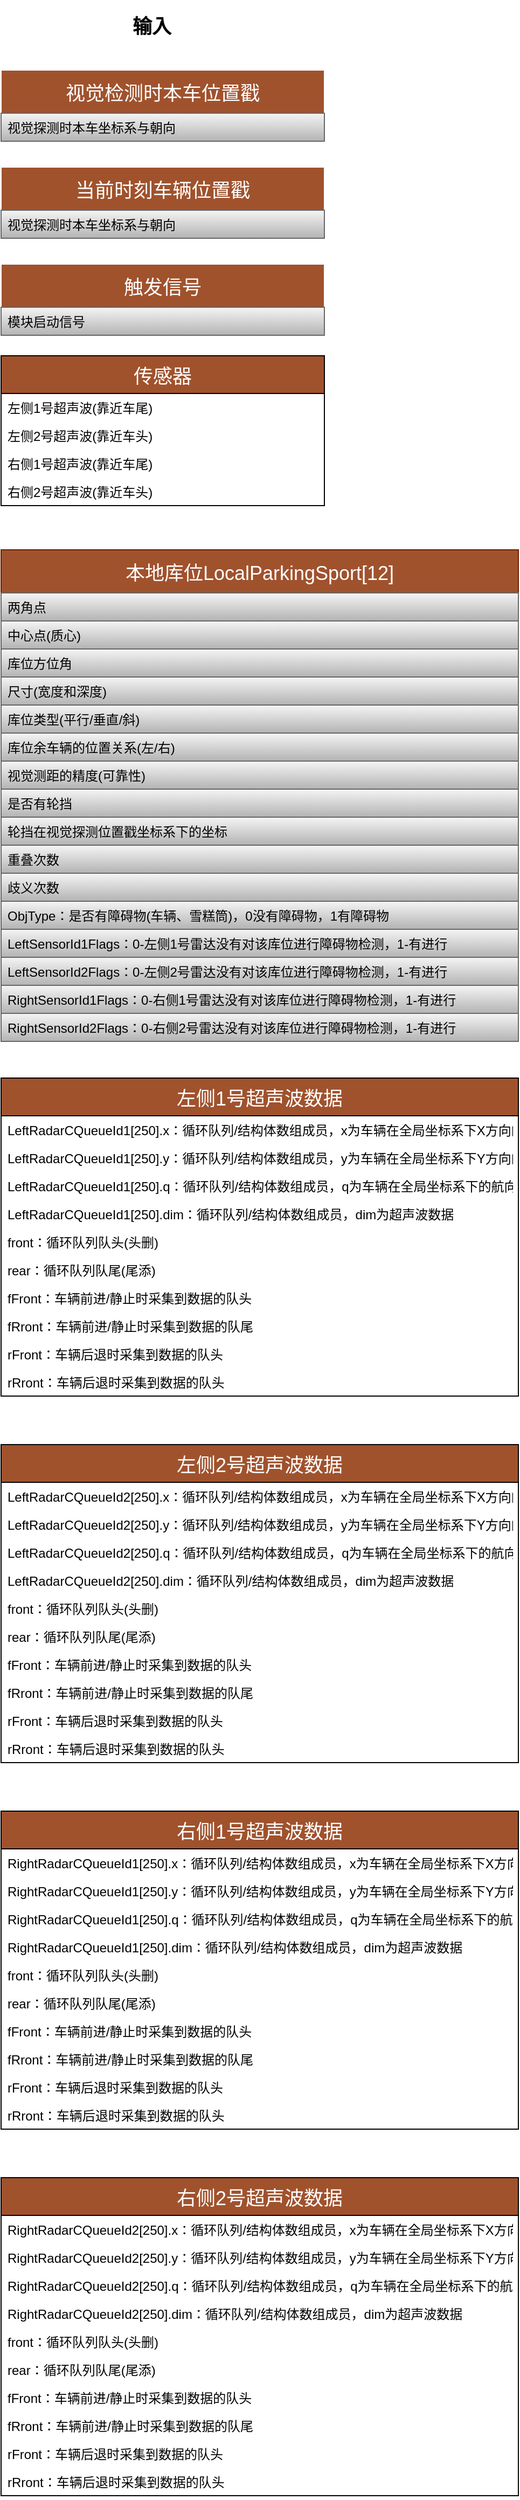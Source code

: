 <mxfile version="15.2.9" type="github">
  <diagram id="7hQzBCkBdU_H9w4rOh0N" name="第 1 页">
    <mxGraphModel dx="1409" dy="718" grid="1" gridSize="10" guides="1" tooltips="1" connect="1" arrows="1" fold="1" page="1" pageScale="1" pageWidth="5000" pageHeight="1000" math="0" shadow="0">
      <root>
        <mxCell id="0" />
        <mxCell id="1" parent="0" />
        <mxCell id="reUhdALE0_eWzsfr5-1L-2" value="左侧1号超声波数据" style="swimlane;fontStyle=0;childLayout=stackLayout;horizontal=1;startSize=35;horizontalStack=0;resizeParent=1;resizeParentMax=0;resizeLast=0;collapsible=1;marginBottom=0;fontSize=18;fillColor=#A0522D;fontColor=#FFFFFF;" vertex="1" parent="1">
          <mxGeometry x="320" y="1120" width="480" height="295" as="geometry" />
        </mxCell>
        <mxCell id="reUhdALE0_eWzsfr5-1L-3" value="LeftRadarCQueueId1[250].x：循环队列/结构体数组成员，x为车辆在全局坐标系下X方向的值" style="text;strokeColor=none;fillColor=none;align=left;verticalAlign=top;spacingLeft=4;spacingRight=4;overflow=hidden;rotatable=0;points=[[0,0.5],[1,0.5]];portConstraint=eastwest;" vertex="1" parent="reUhdALE0_eWzsfr5-1L-2">
          <mxGeometry y="35" width="480" height="26" as="geometry" />
        </mxCell>
        <mxCell id="reUhdALE0_eWzsfr5-1L-4" value="LeftRadarCQueueId1[250].y：循环队列/结构体数组成员，y为车辆在全局坐标系下Y方向的值" style="text;strokeColor=none;fillColor=none;align=left;verticalAlign=top;spacingLeft=4;spacingRight=4;overflow=hidden;rotatable=0;points=[[0,0.5],[1,0.5]];portConstraint=eastwest;" vertex="1" parent="reUhdALE0_eWzsfr5-1L-2">
          <mxGeometry y="61" width="480" height="26" as="geometry" />
        </mxCell>
        <mxCell id="reUhdALE0_eWzsfr5-1L-5" value="LeftRadarCQueueId1[250].q：循环队列/结构体数组成员，q为车辆在全局坐标系下的航向角" style="text;strokeColor=none;fillColor=none;align=left;verticalAlign=top;spacingLeft=4;spacingRight=4;overflow=hidden;rotatable=0;points=[[0,0.5],[1,0.5]];portConstraint=eastwest;" vertex="1" parent="reUhdALE0_eWzsfr5-1L-2">
          <mxGeometry y="87" width="480" height="26" as="geometry" />
        </mxCell>
        <mxCell id="reUhdALE0_eWzsfr5-1L-7" value="LeftRadarCQueueId1[250].dim：循环队列/结构体数组成员，dim为超声波数据" style="text;strokeColor=none;fillColor=none;align=left;verticalAlign=top;spacingLeft=4;spacingRight=4;overflow=hidden;rotatable=0;points=[[0,0.5],[1,0.5]];portConstraint=eastwest;" vertex="1" parent="reUhdALE0_eWzsfr5-1L-2">
          <mxGeometry y="113" width="480" height="26" as="geometry" />
        </mxCell>
        <mxCell id="reUhdALE0_eWzsfr5-1L-11" value="front：循环队列队头(头删)" style="text;strokeColor=none;fillColor=none;align=left;verticalAlign=top;spacingLeft=4;spacingRight=4;overflow=hidden;rotatable=0;points=[[0,0.5],[1,0.5]];portConstraint=eastwest;" vertex="1" parent="reUhdALE0_eWzsfr5-1L-2">
          <mxGeometry y="139" width="480" height="26" as="geometry" />
        </mxCell>
        <mxCell id="reUhdALE0_eWzsfr5-1L-10" value="rear：循环队列队尾(尾添)" style="text;strokeColor=none;fillColor=none;align=left;verticalAlign=top;spacingLeft=4;spacingRight=4;overflow=hidden;rotatable=0;points=[[0,0.5],[1,0.5]];portConstraint=eastwest;" vertex="1" parent="reUhdALE0_eWzsfr5-1L-2">
          <mxGeometry y="165" width="480" height="26" as="geometry" />
        </mxCell>
        <mxCell id="reUhdALE0_eWzsfr5-1L-9" value="fFront：车辆前进/静止时采集到数据的队头" style="text;strokeColor=none;fillColor=none;align=left;verticalAlign=top;spacingLeft=4;spacingRight=4;overflow=hidden;rotatable=0;points=[[0,0.5],[1,0.5]];portConstraint=eastwest;" vertex="1" parent="reUhdALE0_eWzsfr5-1L-2">
          <mxGeometry y="191" width="480" height="26" as="geometry" />
        </mxCell>
        <mxCell id="reUhdALE0_eWzsfr5-1L-12" value="fRront：车辆前进/静止时采集到数据的队尾" style="text;strokeColor=none;fillColor=none;align=left;verticalAlign=top;spacingLeft=4;spacingRight=4;overflow=hidden;rotatable=0;points=[[0,0.5],[1,0.5]];portConstraint=eastwest;" vertex="1" parent="reUhdALE0_eWzsfr5-1L-2">
          <mxGeometry y="217" width="480" height="26" as="geometry" />
        </mxCell>
        <mxCell id="reUhdALE0_eWzsfr5-1L-13" value="rFront：车辆后退时采集到数据的队头" style="text;strokeColor=none;fillColor=none;align=left;verticalAlign=top;spacingLeft=4;spacingRight=4;overflow=hidden;rotatable=0;points=[[0,0.5],[1,0.5]];portConstraint=eastwest;" vertex="1" parent="reUhdALE0_eWzsfr5-1L-2">
          <mxGeometry y="243" width="480" height="26" as="geometry" />
        </mxCell>
        <mxCell id="reUhdALE0_eWzsfr5-1L-8" value="rRront：车辆后退时采集到数据的队头" style="text;strokeColor=none;fillColor=none;align=left;verticalAlign=top;spacingLeft=4;spacingRight=4;overflow=hidden;rotatable=0;points=[[0,0.5],[1,0.5]];portConstraint=eastwest;" vertex="1" parent="reUhdALE0_eWzsfr5-1L-2">
          <mxGeometry y="269" width="480" height="26" as="geometry" />
        </mxCell>
        <mxCell id="reUhdALE0_eWzsfr5-1L-14" value="左侧2号超声波数据" style="swimlane;fontStyle=0;childLayout=stackLayout;horizontal=1;startSize=35;horizontalStack=0;resizeParent=1;resizeParentMax=0;resizeLast=0;collapsible=1;marginBottom=0;fontSize=18;fillColor=#A0522D;fontColor=#FFFFFF;" vertex="1" parent="1">
          <mxGeometry x="320" y="1460" width="480" height="295" as="geometry" />
        </mxCell>
        <mxCell id="reUhdALE0_eWzsfr5-1L-15" value="LeftRadarCQueueId2[250].x：循环队列/结构体数组成员，x为车辆在全局坐标系下X方向的值" style="text;strokeColor=none;fillColor=none;align=left;verticalAlign=top;spacingLeft=4;spacingRight=4;overflow=hidden;rotatable=0;points=[[0,0.5],[1,0.5]];portConstraint=eastwest;" vertex="1" parent="reUhdALE0_eWzsfr5-1L-14">
          <mxGeometry y="35" width="480" height="26" as="geometry" />
        </mxCell>
        <mxCell id="reUhdALE0_eWzsfr5-1L-16" value="LeftRadarCQueueId2[250].y：循环队列/结构体数组成员，y为车辆在全局坐标系下Y方向的值" style="text;strokeColor=none;fillColor=none;align=left;verticalAlign=top;spacingLeft=4;spacingRight=4;overflow=hidden;rotatable=0;points=[[0,0.5],[1,0.5]];portConstraint=eastwest;" vertex="1" parent="reUhdALE0_eWzsfr5-1L-14">
          <mxGeometry y="61" width="480" height="26" as="geometry" />
        </mxCell>
        <mxCell id="reUhdALE0_eWzsfr5-1L-17" value="LeftRadarCQueueId2[250].q：循环队列/结构体数组成员，q为车辆在全局坐标系下的航向角" style="text;strokeColor=none;fillColor=none;align=left;verticalAlign=top;spacingLeft=4;spacingRight=4;overflow=hidden;rotatable=0;points=[[0,0.5],[1,0.5]];portConstraint=eastwest;" vertex="1" parent="reUhdALE0_eWzsfr5-1L-14">
          <mxGeometry y="87" width="480" height="26" as="geometry" />
        </mxCell>
        <mxCell id="reUhdALE0_eWzsfr5-1L-18" value="LeftRadarCQueueId2[250].dim：循环队列/结构体数组成员，dim为超声波数据" style="text;strokeColor=none;fillColor=none;align=left;verticalAlign=top;spacingLeft=4;spacingRight=4;overflow=hidden;rotatable=0;points=[[0,0.5],[1,0.5]];portConstraint=eastwest;" vertex="1" parent="reUhdALE0_eWzsfr5-1L-14">
          <mxGeometry y="113" width="480" height="26" as="geometry" />
        </mxCell>
        <mxCell id="reUhdALE0_eWzsfr5-1L-19" value="front：循环队列队头(头删)" style="text;strokeColor=none;fillColor=none;align=left;verticalAlign=top;spacingLeft=4;spacingRight=4;overflow=hidden;rotatable=0;points=[[0,0.5],[1,0.5]];portConstraint=eastwest;" vertex="1" parent="reUhdALE0_eWzsfr5-1L-14">
          <mxGeometry y="139" width="480" height="26" as="geometry" />
        </mxCell>
        <mxCell id="reUhdALE0_eWzsfr5-1L-20" value="rear：循环队列队尾(尾添)" style="text;strokeColor=none;fillColor=none;align=left;verticalAlign=top;spacingLeft=4;spacingRight=4;overflow=hidden;rotatable=0;points=[[0,0.5],[1,0.5]];portConstraint=eastwest;" vertex="1" parent="reUhdALE0_eWzsfr5-1L-14">
          <mxGeometry y="165" width="480" height="26" as="geometry" />
        </mxCell>
        <mxCell id="reUhdALE0_eWzsfr5-1L-21" value="fFront：车辆前进/静止时采集到数据的队头" style="text;strokeColor=none;fillColor=none;align=left;verticalAlign=top;spacingLeft=4;spacingRight=4;overflow=hidden;rotatable=0;points=[[0,0.5],[1,0.5]];portConstraint=eastwest;" vertex="1" parent="reUhdALE0_eWzsfr5-1L-14">
          <mxGeometry y="191" width="480" height="26" as="geometry" />
        </mxCell>
        <mxCell id="reUhdALE0_eWzsfr5-1L-22" value="fRront：车辆前进/静止时采集到数据的队尾" style="text;strokeColor=none;fillColor=none;align=left;verticalAlign=top;spacingLeft=4;spacingRight=4;overflow=hidden;rotatable=0;points=[[0,0.5],[1,0.5]];portConstraint=eastwest;" vertex="1" parent="reUhdALE0_eWzsfr5-1L-14">
          <mxGeometry y="217" width="480" height="26" as="geometry" />
        </mxCell>
        <mxCell id="reUhdALE0_eWzsfr5-1L-23" value="rFront：车辆后退时采集到数据的队头" style="text;strokeColor=none;fillColor=none;align=left;verticalAlign=top;spacingLeft=4;spacingRight=4;overflow=hidden;rotatable=0;points=[[0,0.5],[1,0.5]];portConstraint=eastwest;" vertex="1" parent="reUhdALE0_eWzsfr5-1L-14">
          <mxGeometry y="243" width="480" height="26" as="geometry" />
        </mxCell>
        <mxCell id="reUhdALE0_eWzsfr5-1L-24" value="rRront：车辆后退时采集到数据的队头" style="text;strokeColor=none;fillColor=none;align=left;verticalAlign=top;spacingLeft=4;spacingRight=4;overflow=hidden;rotatable=0;points=[[0,0.5],[1,0.5]];portConstraint=eastwest;" vertex="1" parent="reUhdALE0_eWzsfr5-1L-14">
          <mxGeometry y="269" width="480" height="26" as="geometry" />
        </mxCell>
        <mxCell id="reUhdALE0_eWzsfr5-1L-25" value="右侧1号超声波数据" style="swimlane;fontStyle=0;childLayout=stackLayout;horizontal=1;startSize=35;horizontalStack=0;resizeParent=1;resizeParentMax=0;resizeLast=0;collapsible=1;marginBottom=0;fontSize=18;fillColor=#A0522D;fontColor=#FFFFFF;" vertex="1" parent="1">
          <mxGeometry x="320" y="1800" width="480" height="295" as="geometry" />
        </mxCell>
        <mxCell id="reUhdALE0_eWzsfr5-1L-26" value="RightRadarCQueueId1[250].x：循环队列/结构体数组成员，x为车辆在全局坐标系下X方向的值" style="text;strokeColor=none;fillColor=none;align=left;verticalAlign=top;spacingLeft=4;spacingRight=4;overflow=hidden;rotatable=0;points=[[0,0.5],[1,0.5]];portConstraint=eastwest;" vertex="1" parent="reUhdALE0_eWzsfr5-1L-25">
          <mxGeometry y="35" width="480" height="26" as="geometry" />
        </mxCell>
        <mxCell id="reUhdALE0_eWzsfr5-1L-27" value="RightRadarCQueueId1[250].y：循环队列/结构体数组成员，y为车辆在全局坐标系下Y方向的值" style="text;strokeColor=none;fillColor=none;align=left;verticalAlign=top;spacingLeft=4;spacingRight=4;overflow=hidden;rotatable=0;points=[[0,0.5],[1,0.5]];portConstraint=eastwest;" vertex="1" parent="reUhdALE0_eWzsfr5-1L-25">
          <mxGeometry y="61" width="480" height="26" as="geometry" />
        </mxCell>
        <mxCell id="reUhdALE0_eWzsfr5-1L-28" value="RightRadarCQueueId1[250].q：循环队列/结构体数组成员，q为车辆在全局坐标系下的航向角" style="text;strokeColor=none;fillColor=none;align=left;verticalAlign=top;spacingLeft=4;spacingRight=4;overflow=hidden;rotatable=0;points=[[0,0.5],[1,0.5]];portConstraint=eastwest;" vertex="1" parent="reUhdALE0_eWzsfr5-1L-25">
          <mxGeometry y="87" width="480" height="26" as="geometry" />
        </mxCell>
        <mxCell id="reUhdALE0_eWzsfr5-1L-29" value="RightRadarCQueueId1[250].dim：循环队列/结构体数组成员，dim为超声波数据" style="text;strokeColor=none;fillColor=none;align=left;verticalAlign=top;spacingLeft=4;spacingRight=4;overflow=hidden;rotatable=0;points=[[0,0.5],[1,0.5]];portConstraint=eastwest;" vertex="1" parent="reUhdALE0_eWzsfr5-1L-25">
          <mxGeometry y="113" width="480" height="26" as="geometry" />
        </mxCell>
        <mxCell id="reUhdALE0_eWzsfr5-1L-30" value="front：循环队列队头(头删)" style="text;strokeColor=none;fillColor=none;align=left;verticalAlign=top;spacingLeft=4;spacingRight=4;overflow=hidden;rotatable=0;points=[[0,0.5],[1,0.5]];portConstraint=eastwest;" vertex="1" parent="reUhdALE0_eWzsfr5-1L-25">
          <mxGeometry y="139" width="480" height="26" as="geometry" />
        </mxCell>
        <mxCell id="reUhdALE0_eWzsfr5-1L-31" value="rear：循环队列队尾(尾添)" style="text;strokeColor=none;fillColor=none;align=left;verticalAlign=top;spacingLeft=4;spacingRight=4;overflow=hidden;rotatable=0;points=[[0,0.5],[1,0.5]];portConstraint=eastwest;" vertex="1" parent="reUhdALE0_eWzsfr5-1L-25">
          <mxGeometry y="165" width="480" height="26" as="geometry" />
        </mxCell>
        <mxCell id="reUhdALE0_eWzsfr5-1L-32" value="fFront：车辆前进/静止时采集到数据的队头" style="text;strokeColor=none;fillColor=none;align=left;verticalAlign=top;spacingLeft=4;spacingRight=4;overflow=hidden;rotatable=0;points=[[0,0.5],[1,0.5]];portConstraint=eastwest;" vertex="1" parent="reUhdALE0_eWzsfr5-1L-25">
          <mxGeometry y="191" width="480" height="26" as="geometry" />
        </mxCell>
        <mxCell id="reUhdALE0_eWzsfr5-1L-33" value="fRront：车辆前进/静止时采集到数据的队尾" style="text;strokeColor=none;fillColor=none;align=left;verticalAlign=top;spacingLeft=4;spacingRight=4;overflow=hidden;rotatable=0;points=[[0,0.5],[1,0.5]];portConstraint=eastwest;" vertex="1" parent="reUhdALE0_eWzsfr5-1L-25">
          <mxGeometry y="217" width="480" height="26" as="geometry" />
        </mxCell>
        <mxCell id="reUhdALE0_eWzsfr5-1L-34" value="rFront：车辆后退时采集到数据的队头" style="text;strokeColor=none;fillColor=none;align=left;verticalAlign=top;spacingLeft=4;spacingRight=4;overflow=hidden;rotatable=0;points=[[0,0.5],[1,0.5]];portConstraint=eastwest;" vertex="1" parent="reUhdALE0_eWzsfr5-1L-25">
          <mxGeometry y="243" width="480" height="26" as="geometry" />
        </mxCell>
        <mxCell id="reUhdALE0_eWzsfr5-1L-35" value="rRront：车辆后退时采集到数据的队头" style="text;strokeColor=none;fillColor=none;align=left;verticalAlign=top;spacingLeft=4;spacingRight=4;overflow=hidden;rotatable=0;points=[[0,0.5],[1,0.5]];portConstraint=eastwest;" vertex="1" parent="reUhdALE0_eWzsfr5-1L-25">
          <mxGeometry y="269" width="480" height="26" as="geometry" />
        </mxCell>
        <mxCell id="reUhdALE0_eWzsfr5-1L-36" value="右侧2号超声波数据" style="swimlane;fontStyle=0;childLayout=stackLayout;horizontal=1;startSize=35;horizontalStack=0;resizeParent=1;resizeParentMax=0;resizeLast=0;collapsible=1;marginBottom=0;fontSize=18;fillColor=#A0522D;fontColor=#FFFFFF;" vertex="1" parent="1">
          <mxGeometry x="320" y="2140" width="480" height="295" as="geometry" />
        </mxCell>
        <mxCell id="reUhdALE0_eWzsfr5-1L-37" value="RightRadarCQueueId2[250].x：循环队列/结构体数组成员，x为车辆在全局坐标系下X方向的值" style="text;strokeColor=none;fillColor=none;align=left;verticalAlign=top;spacingLeft=4;spacingRight=4;overflow=hidden;rotatable=0;points=[[0,0.5],[1,0.5]];portConstraint=eastwest;" vertex="1" parent="reUhdALE0_eWzsfr5-1L-36">
          <mxGeometry y="35" width="480" height="26" as="geometry" />
        </mxCell>
        <mxCell id="reUhdALE0_eWzsfr5-1L-38" value="RightRadarCQueueId2[250].y：循环队列/结构体数组成员，y为车辆在全局坐标系下Y方向的值" style="text;strokeColor=none;fillColor=none;align=left;verticalAlign=top;spacingLeft=4;spacingRight=4;overflow=hidden;rotatable=0;points=[[0,0.5],[1,0.5]];portConstraint=eastwest;" vertex="1" parent="reUhdALE0_eWzsfr5-1L-36">
          <mxGeometry y="61" width="480" height="26" as="geometry" />
        </mxCell>
        <mxCell id="reUhdALE0_eWzsfr5-1L-39" value="RightRadarCQueueId2[250].q：循环队列/结构体数组成员，q为车辆在全局坐标系下的航向角" style="text;strokeColor=none;fillColor=none;align=left;verticalAlign=top;spacingLeft=4;spacingRight=4;overflow=hidden;rotatable=0;points=[[0,0.5],[1,0.5]];portConstraint=eastwest;" vertex="1" parent="reUhdALE0_eWzsfr5-1L-36">
          <mxGeometry y="87" width="480" height="26" as="geometry" />
        </mxCell>
        <mxCell id="reUhdALE0_eWzsfr5-1L-40" value="RightRadarCQueueId2[250].dim：循环队列/结构体数组成员，dim为超声波数据" style="text;strokeColor=none;fillColor=none;align=left;verticalAlign=top;spacingLeft=4;spacingRight=4;overflow=hidden;rotatable=0;points=[[0,0.5],[1,0.5]];portConstraint=eastwest;" vertex="1" parent="reUhdALE0_eWzsfr5-1L-36">
          <mxGeometry y="113" width="480" height="26" as="geometry" />
        </mxCell>
        <mxCell id="reUhdALE0_eWzsfr5-1L-41" value="front：循环队列队头(头删)" style="text;strokeColor=none;fillColor=none;align=left;verticalAlign=top;spacingLeft=4;spacingRight=4;overflow=hidden;rotatable=0;points=[[0,0.5],[1,0.5]];portConstraint=eastwest;" vertex="1" parent="reUhdALE0_eWzsfr5-1L-36">
          <mxGeometry y="139" width="480" height="26" as="geometry" />
        </mxCell>
        <mxCell id="reUhdALE0_eWzsfr5-1L-42" value="rear：循环队列队尾(尾添)" style="text;strokeColor=none;fillColor=none;align=left;verticalAlign=top;spacingLeft=4;spacingRight=4;overflow=hidden;rotatable=0;points=[[0,0.5],[1,0.5]];portConstraint=eastwest;" vertex="1" parent="reUhdALE0_eWzsfr5-1L-36">
          <mxGeometry y="165" width="480" height="26" as="geometry" />
        </mxCell>
        <mxCell id="reUhdALE0_eWzsfr5-1L-43" value="fFront：车辆前进/静止时采集到数据的队头" style="text;strokeColor=none;fillColor=none;align=left;verticalAlign=top;spacingLeft=4;spacingRight=4;overflow=hidden;rotatable=0;points=[[0,0.5],[1,0.5]];portConstraint=eastwest;" vertex="1" parent="reUhdALE0_eWzsfr5-1L-36">
          <mxGeometry y="191" width="480" height="26" as="geometry" />
        </mxCell>
        <mxCell id="reUhdALE0_eWzsfr5-1L-44" value="fRront：车辆前进/静止时采集到数据的队尾" style="text;strokeColor=none;fillColor=none;align=left;verticalAlign=top;spacingLeft=4;spacingRight=4;overflow=hidden;rotatable=0;points=[[0,0.5],[1,0.5]];portConstraint=eastwest;" vertex="1" parent="reUhdALE0_eWzsfr5-1L-36">
          <mxGeometry y="217" width="480" height="26" as="geometry" />
        </mxCell>
        <mxCell id="reUhdALE0_eWzsfr5-1L-45" value="rFront：车辆后退时采集到数据的队头" style="text;strokeColor=none;fillColor=none;align=left;verticalAlign=top;spacingLeft=4;spacingRight=4;overflow=hidden;rotatable=0;points=[[0,0.5],[1,0.5]];portConstraint=eastwest;" vertex="1" parent="reUhdALE0_eWzsfr5-1L-36">
          <mxGeometry y="243" width="480" height="26" as="geometry" />
        </mxCell>
        <mxCell id="reUhdALE0_eWzsfr5-1L-46" value="rRront：车辆后退时采集到数据的队头" style="text;strokeColor=none;fillColor=none;align=left;verticalAlign=top;spacingLeft=4;spacingRight=4;overflow=hidden;rotatable=0;points=[[0,0.5],[1,0.5]];portConstraint=eastwest;" vertex="1" parent="reUhdALE0_eWzsfr5-1L-36">
          <mxGeometry y="269" width="480" height="26" as="geometry" />
        </mxCell>
        <mxCell id="jrK2h-31VooN953HkJox-17" value="视觉检测时本车位置戳" style="swimlane;fontStyle=0;childLayout=stackLayout;horizontal=1;startSize=40;horizontalStack=0;resizeParent=1;resizeParentMax=0;resizeLast=0;collapsible=1;marginBottom=0;fontSize=18;fillColor=#A0522D;strokeColor=#FFFFFF;fontColor=#FFFFFF;" parent="1" vertex="1">
          <mxGeometry x="320" y="185" width="300" height="66" as="geometry" />
        </mxCell>
        <mxCell id="jrK2h-31VooN953HkJox-18" value="视觉探测时本车坐标系与朝向" style="text;strokeColor=#666666;fillColor=#f5f5f5;align=left;verticalAlign=top;spacingLeft=4;spacingRight=4;overflow=hidden;rotatable=0;points=[[0,0.5],[1,0.5]];portConstraint=eastwest;gradientColor=#b3b3b3;" parent="jrK2h-31VooN953HkJox-17" vertex="1">
          <mxGeometry y="40" width="300" height="26" as="geometry" />
        </mxCell>
        <mxCell id="jrK2h-31VooN953HkJox-21" value="当前时刻车辆位置戳" style="swimlane;fontStyle=0;childLayout=stackLayout;horizontal=1;startSize=40;horizontalStack=0;resizeParent=1;resizeParentMax=0;resizeLast=0;collapsible=1;marginBottom=0;fontSize=18;fillColor=#A0522D;strokeColor=#FFFFFF;fontColor=#FFFFFF;" parent="1" vertex="1">
          <mxGeometry x="320" y="275" width="300" height="66" as="geometry" />
        </mxCell>
        <mxCell id="jrK2h-31VooN953HkJox-22" value="视觉探测时本车坐标系与朝向" style="text;strokeColor=#666666;fillColor=#f5f5f5;align=left;verticalAlign=top;spacingLeft=4;spacingRight=4;overflow=hidden;rotatable=0;points=[[0,0.5],[1,0.5]];portConstraint=eastwest;gradientColor=#b3b3b3;" parent="jrK2h-31VooN953HkJox-21" vertex="1">
          <mxGeometry y="40" width="300" height="26" as="geometry" />
        </mxCell>
        <mxCell id="jrK2h-31VooN953HkJox-23" value="触发信号" style="swimlane;fontStyle=0;childLayout=stackLayout;horizontal=1;startSize=40;horizontalStack=0;resizeParent=1;resizeParentMax=0;resizeLast=0;collapsible=1;marginBottom=0;fontSize=18;fillColor=#A0522D;strokeColor=#FFFFFF;fontColor=#FFFFFF;" parent="1" vertex="1">
          <mxGeometry x="320" y="365" width="300" height="66" as="geometry" />
        </mxCell>
        <mxCell id="jrK2h-31VooN953HkJox-24" value="模块启动信号" style="text;strokeColor=#666666;fillColor=#f5f5f5;align=left;verticalAlign=top;spacingLeft=4;spacingRight=4;overflow=hidden;rotatable=0;points=[[0,0.5],[1,0.5]];portConstraint=eastwest;gradientColor=#b3b3b3;" parent="jrK2h-31VooN953HkJox-23" vertex="1">
          <mxGeometry y="40" width="300" height="26" as="geometry" />
        </mxCell>
        <mxCell id="leuu1m-iNAbnX1D4mWZV-41" value="传感器" style="swimlane;fontStyle=0;childLayout=stackLayout;horizontal=1;startSize=35;horizontalStack=0;resizeParent=1;resizeParentMax=0;resizeLast=0;collapsible=1;marginBottom=0;fontSize=18;fillColor=#A0522D;fontColor=#FFFFFF;" parent="1" vertex="1">
          <mxGeometry x="320" y="450" width="300" height="139" as="geometry" />
        </mxCell>
        <mxCell id="leuu1m-iNAbnX1D4mWZV-42" value="左侧1号超声波(靠近车尾)" style="text;strokeColor=none;fillColor=none;align=left;verticalAlign=top;spacingLeft=4;spacingRight=4;overflow=hidden;rotatable=0;points=[[0,0.5],[1,0.5]];portConstraint=eastwest;" parent="leuu1m-iNAbnX1D4mWZV-41" vertex="1">
          <mxGeometry y="35" width="300" height="26" as="geometry" />
        </mxCell>
        <mxCell id="leuu1m-iNAbnX1D4mWZV-43" value="左侧2号超声波(靠近车头)" style="text;strokeColor=none;fillColor=none;align=left;verticalAlign=top;spacingLeft=4;spacingRight=4;overflow=hidden;rotatable=0;points=[[0,0.5],[1,0.5]];portConstraint=eastwest;" parent="leuu1m-iNAbnX1D4mWZV-41" vertex="1">
          <mxGeometry y="61" width="300" height="26" as="geometry" />
        </mxCell>
        <mxCell id="leuu1m-iNAbnX1D4mWZV-45" value="右侧1号超声波(靠近车尾)" style="text;strokeColor=none;fillColor=none;align=left;verticalAlign=top;spacingLeft=4;spacingRight=4;overflow=hidden;rotatable=0;points=[[0,0.5],[1,0.5]];portConstraint=eastwest;" parent="leuu1m-iNAbnX1D4mWZV-41" vertex="1">
          <mxGeometry y="87" width="300" height="26" as="geometry" />
        </mxCell>
        <mxCell id="leuu1m-iNAbnX1D4mWZV-44" value="右侧2号超声波(靠近车头)" style="text;strokeColor=none;fillColor=none;align=left;verticalAlign=top;spacingLeft=4;spacingRight=4;overflow=hidden;rotatable=0;points=[[0,0.5],[1,0.5]];portConstraint=eastwest;" parent="leuu1m-iNAbnX1D4mWZV-41" vertex="1">
          <mxGeometry y="113" width="300" height="26" as="geometry" />
        </mxCell>
        <mxCell id="leuu1m-iNAbnX1D4mWZV-49" value="&lt;b&gt;输入&lt;/b&gt;" style="text;html=1;align=center;verticalAlign=middle;whiteSpace=wrap;rounded=0;fontSize=18;" parent="1" vertex="1">
          <mxGeometry x="415" y="120" width="90" height="50" as="geometry" />
        </mxCell>
        <mxCell id="reUhdALE0_eWzsfr5-1L-58" value="本地库位LocalParkingSport[12]" style="swimlane;fontStyle=0;childLayout=stackLayout;horizontal=1;startSize=40;horizontalStack=0;resizeParent=1;resizeParentMax=0;resizeLast=0;collapsible=1;marginBottom=0;fontSize=18;fillColor=#a0522d;strokeColor=#6D1F00;fontColor=#ffffff;" vertex="1" parent="1">
          <mxGeometry x="320" y="630" width="480" height="456" as="geometry" />
        </mxCell>
        <mxCell id="reUhdALE0_eWzsfr5-1L-59" value="两角点" style="text;strokeColor=#666666;fillColor=#f5f5f5;align=left;verticalAlign=top;spacingLeft=4;spacingRight=4;overflow=hidden;rotatable=0;points=[[0,0.5],[1,0.5]];portConstraint=eastwest;gradientColor=#b3b3b3;" vertex="1" parent="reUhdALE0_eWzsfr5-1L-58">
          <mxGeometry y="40" width="480" height="26" as="geometry" />
        </mxCell>
        <mxCell id="reUhdALE0_eWzsfr5-1L-60" value="中心点(质心)" style="text;strokeColor=#666666;fillColor=#f5f5f5;align=left;verticalAlign=top;spacingLeft=4;spacingRight=4;overflow=hidden;rotatable=0;points=[[0,0.5],[1,0.5]];portConstraint=eastwest;gradientColor=#b3b3b3;" vertex="1" parent="reUhdALE0_eWzsfr5-1L-58">
          <mxGeometry y="66" width="480" height="26" as="geometry" />
        </mxCell>
        <mxCell id="reUhdALE0_eWzsfr5-1L-61" value="库位方位角" style="text;strokeColor=#666666;fillColor=#f5f5f5;align=left;verticalAlign=top;spacingLeft=4;spacingRight=4;overflow=hidden;rotatable=0;points=[[0,0.5],[1,0.5]];portConstraint=eastwest;gradientColor=#b3b3b3;" vertex="1" parent="reUhdALE0_eWzsfr5-1L-58">
          <mxGeometry y="92" width="480" height="26" as="geometry" />
        </mxCell>
        <mxCell id="reUhdALE0_eWzsfr5-1L-62" value="尺寸(宽度和深度)" style="text;strokeColor=#666666;fillColor=#f5f5f5;align=left;verticalAlign=top;spacingLeft=4;spacingRight=4;overflow=hidden;rotatable=0;points=[[0,0.5],[1,0.5]];portConstraint=eastwest;gradientColor=#b3b3b3;" vertex="1" parent="reUhdALE0_eWzsfr5-1L-58">
          <mxGeometry y="118" width="480" height="26" as="geometry" />
        </mxCell>
        <mxCell id="reUhdALE0_eWzsfr5-1L-63" value="库位类型(平行/垂直/斜)" style="text;strokeColor=#666666;fillColor=#f5f5f5;align=left;verticalAlign=top;spacingLeft=4;spacingRight=4;overflow=hidden;rotatable=0;points=[[0,0.5],[1,0.5]];portConstraint=eastwest;gradientColor=#b3b3b3;" vertex="1" parent="reUhdALE0_eWzsfr5-1L-58">
          <mxGeometry y="144" width="480" height="26" as="geometry" />
        </mxCell>
        <mxCell id="reUhdALE0_eWzsfr5-1L-64" value="库位余车辆的位置关系(左/右)" style="text;strokeColor=#666666;fillColor=#f5f5f5;align=left;verticalAlign=top;spacingLeft=4;spacingRight=4;overflow=hidden;rotatable=0;points=[[0,0.5],[1,0.5]];portConstraint=eastwest;gradientColor=#b3b3b3;" vertex="1" parent="reUhdALE0_eWzsfr5-1L-58">
          <mxGeometry y="170" width="480" height="26" as="geometry" />
        </mxCell>
        <mxCell id="reUhdALE0_eWzsfr5-1L-65" value="视觉测距的精度(可靠性)" style="text;strokeColor=#666666;fillColor=#f5f5f5;align=left;verticalAlign=top;spacingLeft=4;spacingRight=4;overflow=hidden;rotatable=0;points=[[0,0.5],[1,0.5]];portConstraint=eastwest;gradientColor=#b3b3b3;" vertex="1" parent="reUhdALE0_eWzsfr5-1L-58">
          <mxGeometry y="196" width="480" height="26" as="geometry" />
        </mxCell>
        <mxCell id="reUhdALE0_eWzsfr5-1L-66" value="是否有轮挡" style="text;strokeColor=#666666;fillColor=#f5f5f5;align=left;verticalAlign=top;spacingLeft=4;spacingRight=4;overflow=hidden;rotatable=0;points=[[0,0.5],[1,0.5]];portConstraint=eastwest;gradientColor=#b3b3b3;" vertex="1" parent="reUhdALE0_eWzsfr5-1L-58">
          <mxGeometry y="222" width="480" height="26" as="geometry" />
        </mxCell>
        <mxCell id="reUhdALE0_eWzsfr5-1L-67" value="轮挡在视觉探测位置戳坐标系下的坐标" style="text;strokeColor=#666666;fillColor=#f5f5f5;align=left;verticalAlign=top;spacingLeft=4;spacingRight=4;overflow=hidden;rotatable=0;points=[[0,0.5],[1,0.5]];portConstraint=eastwest;gradientColor=#b3b3b3;" vertex="1" parent="reUhdALE0_eWzsfr5-1L-58">
          <mxGeometry y="248" width="480" height="26" as="geometry" />
        </mxCell>
        <mxCell id="reUhdALE0_eWzsfr5-1L-68" value="重叠次数" style="text;strokeColor=#666666;fillColor=#f5f5f5;align=left;verticalAlign=top;spacingLeft=4;spacingRight=4;overflow=hidden;rotatable=0;points=[[0,0.5],[1,0.5]];portConstraint=eastwest;gradientColor=#b3b3b3;" vertex="1" parent="reUhdALE0_eWzsfr5-1L-58">
          <mxGeometry y="274" width="480" height="26" as="geometry" />
        </mxCell>
        <mxCell id="reUhdALE0_eWzsfr5-1L-69" value="歧义次数" style="text;strokeColor=#666666;fillColor=#f5f5f5;align=left;verticalAlign=top;spacingLeft=4;spacingRight=4;overflow=hidden;rotatable=0;points=[[0,0.5],[1,0.5]];portConstraint=eastwest;gradientColor=#b3b3b3;" vertex="1" parent="reUhdALE0_eWzsfr5-1L-58">
          <mxGeometry y="300" width="480" height="26" as="geometry" />
        </mxCell>
        <mxCell id="reUhdALE0_eWzsfr5-1L-72" value="ObjType：是否有障碍物(车辆、雪糕筒)，0没有障碍物，1有障碍物" style="text;strokeColor=#666666;fillColor=#f5f5f5;align=left;verticalAlign=top;spacingLeft=4;spacingRight=4;overflow=hidden;rotatable=0;points=[[0,0.5],[1,0.5]];portConstraint=eastwest;gradientColor=#b3b3b3;" vertex="1" parent="reUhdALE0_eWzsfr5-1L-58">
          <mxGeometry y="326" width="480" height="26" as="geometry" />
        </mxCell>
        <mxCell id="reUhdALE0_eWzsfr5-1L-75" value="LeftSensorId1Flags：0-左侧1号雷达没有对该库位进行障碍物检测，1-有进行" style="text;strokeColor=#666666;fillColor=#f5f5f5;align=left;verticalAlign=top;spacingLeft=4;spacingRight=4;overflow=hidden;rotatable=0;points=[[0,0.5],[1,0.5]];portConstraint=eastwest;gradientColor=#b3b3b3;" vertex="1" parent="reUhdALE0_eWzsfr5-1L-58">
          <mxGeometry y="352" width="480" height="26" as="geometry" />
        </mxCell>
        <mxCell id="reUhdALE0_eWzsfr5-1L-70" value="LeftSensorId2Flags：0-左侧2号雷达没有对该库位进行障碍物检测，1-有进行" style="text;strokeColor=#666666;fillColor=#f5f5f5;align=left;verticalAlign=top;spacingLeft=4;spacingRight=4;overflow=hidden;rotatable=0;points=[[0,0.5],[1,0.5]];portConstraint=eastwest;gradientColor=#b3b3b3;" vertex="1" parent="reUhdALE0_eWzsfr5-1L-58">
          <mxGeometry y="378" width="480" height="26" as="geometry" />
        </mxCell>
        <mxCell id="reUhdALE0_eWzsfr5-1L-73" value="RightSensorId1Flags：0-右侧1号雷达没有对该库位进行障碍物检测，1-有进行" style="text;strokeColor=#666666;fillColor=#f5f5f5;align=left;verticalAlign=top;spacingLeft=4;spacingRight=4;overflow=hidden;rotatable=0;points=[[0,0.5],[1,0.5]];portConstraint=eastwest;gradientColor=#b3b3b3;" vertex="1" parent="reUhdALE0_eWzsfr5-1L-58">
          <mxGeometry y="404" width="480" height="26" as="geometry" />
        </mxCell>
        <mxCell id="reUhdALE0_eWzsfr5-1L-74" value="RightSensorId2Flags：0-右侧2号雷达没有对该库位进行障碍物检测，1-有进行" style="text;strokeColor=#666666;fillColor=#f5f5f5;align=left;verticalAlign=top;spacingLeft=4;spacingRight=4;overflow=hidden;rotatable=0;points=[[0,0.5],[1,0.5]];portConstraint=eastwest;gradientColor=#b3b3b3;" vertex="1" parent="reUhdALE0_eWzsfr5-1L-58">
          <mxGeometry y="430" width="480" height="26" as="geometry" />
        </mxCell>
      </root>
    </mxGraphModel>
  </diagram>
</mxfile>
